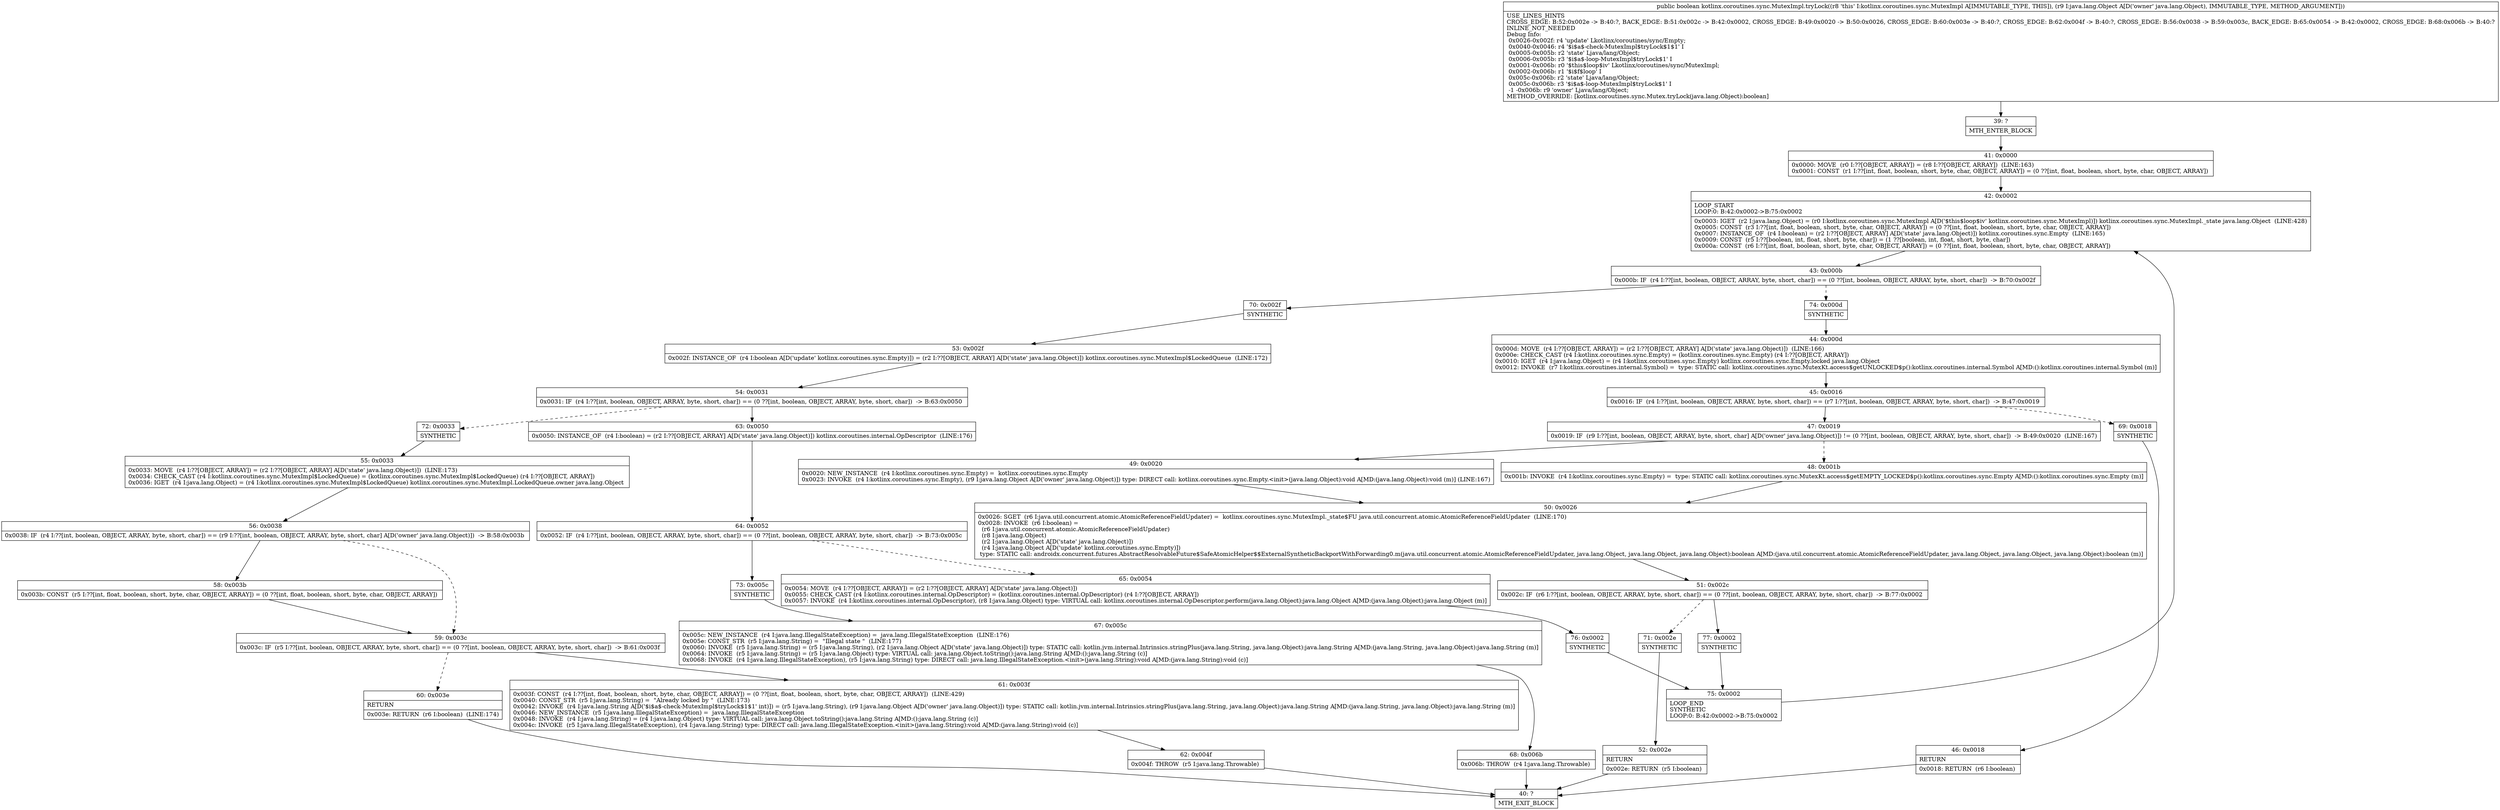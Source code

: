 digraph "CFG forkotlinx.coroutines.sync.MutexImpl.tryLock(Ljava\/lang\/Object;)Z" {
Node_39 [shape=record,label="{39\:\ ?|MTH_ENTER_BLOCK\l}"];
Node_41 [shape=record,label="{41\:\ 0x0000|0x0000: MOVE  (r0 I:??[OBJECT, ARRAY]) = (r8 I:??[OBJECT, ARRAY])  (LINE:163)\l0x0001: CONST  (r1 I:??[int, float, boolean, short, byte, char, OBJECT, ARRAY]) = (0 ??[int, float, boolean, short, byte, char, OBJECT, ARRAY]) \l}"];
Node_42 [shape=record,label="{42\:\ 0x0002|LOOP_START\lLOOP:0: B:42:0x0002\-\>B:75:0x0002\l|0x0003: IGET  (r2 I:java.lang.Object) = (r0 I:kotlinx.coroutines.sync.MutexImpl A[D('$this$loop$iv' kotlinx.coroutines.sync.MutexImpl)]) kotlinx.coroutines.sync.MutexImpl._state java.lang.Object  (LINE:428)\l0x0005: CONST  (r3 I:??[int, float, boolean, short, byte, char, OBJECT, ARRAY]) = (0 ??[int, float, boolean, short, byte, char, OBJECT, ARRAY]) \l0x0007: INSTANCE_OF  (r4 I:boolean) = (r2 I:??[OBJECT, ARRAY] A[D('state' java.lang.Object)]) kotlinx.coroutines.sync.Empty  (LINE:165)\l0x0009: CONST  (r5 I:??[boolean, int, float, short, byte, char]) = (1 ??[boolean, int, float, short, byte, char]) \l0x000a: CONST  (r6 I:??[int, float, boolean, short, byte, char, OBJECT, ARRAY]) = (0 ??[int, float, boolean, short, byte, char, OBJECT, ARRAY]) \l}"];
Node_43 [shape=record,label="{43\:\ 0x000b|0x000b: IF  (r4 I:??[int, boolean, OBJECT, ARRAY, byte, short, char]) == (0 ??[int, boolean, OBJECT, ARRAY, byte, short, char])  \-\> B:70:0x002f \l}"];
Node_70 [shape=record,label="{70\:\ 0x002f|SYNTHETIC\l}"];
Node_53 [shape=record,label="{53\:\ 0x002f|0x002f: INSTANCE_OF  (r4 I:boolean A[D('update' kotlinx.coroutines.sync.Empty)]) = (r2 I:??[OBJECT, ARRAY] A[D('state' java.lang.Object)]) kotlinx.coroutines.sync.MutexImpl$LockedQueue  (LINE:172)\l}"];
Node_54 [shape=record,label="{54\:\ 0x0031|0x0031: IF  (r4 I:??[int, boolean, OBJECT, ARRAY, byte, short, char]) == (0 ??[int, boolean, OBJECT, ARRAY, byte, short, char])  \-\> B:63:0x0050 \l}"];
Node_63 [shape=record,label="{63\:\ 0x0050|0x0050: INSTANCE_OF  (r4 I:boolean) = (r2 I:??[OBJECT, ARRAY] A[D('state' java.lang.Object)]) kotlinx.coroutines.internal.OpDescriptor  (LINE:176)\l}"];
Node_64 [shape=record,label="{64\:\ 0x0052|0x0052: IF  (r4 I:??[int, boolean, OBJECT, ARRAY, byte, short, char]) == (0 ??[int, boolean, OBJECT, ARRAY, byte, short, char])  \-\> B:73:0x005c \l}"];
Node_65 [shape=record,label="{65\:\ 0x0054|0x0054: MOVE  (r4 I:??[OBJECT, ARRAY]) = (r2 I:??[OBJECT, ARRAY] A[D('state' java.lang.Object)]) \l0x0055: CHECK_CAST (r4 I:kotlinx.coroutines.internal.OpDescriptor) = (kotlinx.coroutines.internal.OpDescriptor) (r4 I:??[OBJECT, ARRAY]) \l0x0057: INVOKE  (r4 I:kotlinx.coroutines.internal.OpDescriptor), (r8 I:java.lang.Object) type: VIRTUAL call: kotlinx.coroutines.internal.OpDescriptor.perform(java.lang.Object):java.lang.Object A[MD:(java.lang.Object):java.lang.Object (m)]\l}"];
Node_76 [shape=record,label="{76\:\ 0x0002|SYNTHETIC\l}"];
Node_75 [shape=record,label="{75\:\ 0x0002|LOOP_END\lSYNTHETIC\lLOOP:0: B:42:0x0002\-\>B:75:0x0002\l}"];
Node_73 [shape=record,label="{73\:\ 0x005c|SYNTHETIC\l}"];
Node_67 [shape=record,label="{67\:\ 0x005c|0x005c: NEW_INSTANCE  (r4 I:java.lang.IllegalStateException) =  java.lang.IllegalStateException  (LINE:176)\l0x005e: CONST_STR  (r5 I:java.lang.String) =  \"Illegal state \"  (LINE:177)\l0x0060: INVOKE  (r5 I:java.lang.String) = (r5 I:java.lang.String), (r2 I:java.lang.Object A[D('state' java.lang.Object)]) type: STATIC call: kotlin.jvm.internal.Intrinsics.stringPlus(java.lang.String, java.lang.Object):java.lang.String A[MD:(java.lang.String, java.lang.Object):java.lang.String (m)]\l0x0064: INVOKE  (r5 I:java.lang.String) = (r5 I:java.lang.Object) type: VIRTUAL call: java.lang.Object.toString():java.lang.String A[MD:():java.lang.String (c)]\l0x0068: INVOKE  (r4 I:java.lang.IllegalStateException), (r5 I:java.lang.String) type: DIRECT call: java.lang.IllegalStateException.\<init\>(java.lang.String):void A[MD:(java.lang.String):void (c)]\l}"];
Node_68 [shape=record,label="{68\:\ 0x006b|0x006b: THROW  (r4 I:java.lang.Throwable) \l}"];
Node_40 [shape=record,label="{40\:\ ?|MTH_EXIT_BLOCK\l}"];
Node_72 [shape=record,label="{72\:\ 0x0033|SYNTHETIC\l}"];
Node_55 [shape=record,label="{55\:\ 0x0033|0x0033: MOVE  (r4 I:??[OBJECT, ARRAY]) = (r2 I:??[OBJECT, ARRAY] A[D('state' java.lang.Object)])  (LINE:173)\l0x0034: CHECK_CAST (r4 I:kotlinx.coroutines.sync.MutexImpl$LockedQueue) = (kotlinx.coroutines.sync.MutexImpl$LockedQueue) (r4 I:??[OBJECT, ARRAY]) \l0x0036: IGET  (r4 I:java.lang.Object) = (r4 I:kotlinx.coroutines.sync.MutexImpl$LockedQueue) kotlinx.coroutines.sync.MutexImpl.LockedQueue.owner java.lang.Object \l}"];
Node_56 [shape=record,label="{56\:\ 0x0038|0x0038: IF  (r4 I:??[int, boolean, OBJECT, ARRAY, byte, short, char]) == (r9 I:??[int, boolean, OBJECT, ARRAY, byte, short, char] A[D('owner' java.lang.Object)])  \-\> B:58:0x003b \l}"];
Node_58 [shape=record,label="{58\:\ 0x003b|0x003b: CONST  (r5 I:??[int, float, boolean, short, byte, char, OBJECT, ARRAY]) = (0 ??[int, float, boolean, short, byte, char, OBJECT, ARRAY]) \l}"];
Node_59 [shape=record,label="{59\:\ 0x003c|0x003c: IF  (r5 I:??[int, boolean, OBJECT, ARRAY, byte, short, char]) == (0 ??[int, boolean, OBJECT, ARRAY, byte, short, char])  \-\> B:61:0x003f \l}"];
Node_60 [shape=record,label="{60\:\ 0x003e|RETURN\l|0x003e: RETURN  (r6 I:boolean)  (LINE:174)\l}"];
Node_61 [shape=record,label="{61\:\ 0x003f|0x003f: CONST  (r4 I:??[int, float, boolean, short, byte, char, OBJECT, ARRAY]) = (0 ??[int, float, boolean, short, byte, char, OBJECT, ARRAY])  (LINE:429)\l0x0040: CONST_STR  (r5 I:java.lang.String) =  \"Already locked by \"  (LINE:173)\l0x0042: INVOKE  (r4 I:java.lang.String A[D('$i$a$\-check\-MutexImpl$tryLock$1$1' int)]) = (r5 I:java.lang.String), (r9 I:java.lang.Object A[D('owner' java.lang.Object)]) type: STATIC call: kotlin.jvm.internal.Intrinsics.stringPlus(java.lang.String, java.lang.Object):java.lang.String A[MD:(java.lang.String, java.lang.Object):java.lang.String (m)]\l0x0046: NEW_INSTANCE  (r5 I:java.lang.IllegalStateException) =  java.lang.IllegalStateException \l0x0048: INVOKE  (r4 I:java.lang.String) = (r4 I:java.lang.Object) type: VIRTUAL call: java.lang.Object.toString():java.lang.String A[MD:():java.lang.String (c)]\l0x004c: INVOKE  (r5 I:java.lang.IllegalStateException), (r4 I:java.lang.String) type: DIRECT call: java.lang.IllegalStateException.\<init\>(java.lang.String):void A[MD:(java.lang.String):void (c)]\l}"];
Node_62 [shape=record,label="{62\:\ 0x004f|0x004f: THROW  (r5 I:java.lang.Throwable) \l}"];
Node_74 [shape=record,label="{74\:\ 0x000d|SYNTHETIC\l}"];
Node_44 [shape=record,label="{44\:\ 0x000d|0x000d: MOVE  (r4 I:??[OBJECT, ARRAY]) = (r2 I:??[OBJECT, ARRAY] A[D('state' java.lang.Object)])  (LINE:166)\l0x000e: CHECK_CAST (r4 I:kotlinx.coroutines.sync.Empty) = (kotlinx.coroutines.sync.Empty) (r4 I:??[OBJECT, ARRAY]) \l0x0010: IGET  (r4 I:java.lang.Object) = (r4 I:kotlinx.coroutines.sync.Empty) kotlinx.coroutines.sync.Empty.locked java.lang.Object \l0x0012: INVOKE  (r7 I:kotlinx.coroutines.internal.Symbol) =  type: STATIC call: kotlinx.coroutines.sync.MutexKt.access$getUNLOCKED$p():kotlinx.coroutines.internal.Symbol A[MD:():kotlinx.coroutines.internal.Symbol (m)]\l}"];
Node_45 [shape=record,label="{45\:\ 0x0016|0x0016: IF  (r4 I:??[int, boolean, OBJECT, ARRAY, byte, short, char]) == (r7 I:??[int, boolean, OBJECT, ARRAY, byte, short, char])  \-\> B:47:0x0019 \l}"];
Node_47 [shape=record,label="{47\:\ 0x0019|0x0019: IF  (r9 I:??[int, boolean, OBJECT, ARRAY, byte, short, char] A[D('owner' java.lang.Object)]) != (0 ??[int, boolean, OBJECT, ARRAY, byte, short, char])  \-\> B:49:0x0020  (LINE:167)\l}"];
Node_48 [shape=record,label="{48\:\ 0x001b|0x001b: INVOKE  (r4 I:kotlinx.coroutines.sync.Empty) =  type: STATIC call: kotlinx.coroutines.sync.MutexKt.access$getEMPTY_LOCKED$p():kotlinx.coroutines.sync.Empty A[MD:():kotlinx.coroutines.sync.Empty (m)]\l}"];
Node_50 [shape=record,label="{50\:\ 0x0026|0x0026: SGET  (r6 I:java.util.concurrent.atomic.AtomicReferenceFieldUpdater) =  kotlinx.coroutines.sync.MutexImpl._state$FU java.util.concurrent.atomic.AtomicReferenceFieldUpdater  (LINE:170)\l0x0028: INVOKE  (r6 I:boolean) = \l  (r6 I:java.util.concurrent.atomic.AtomicReferenceFieldUpdater)\l  (r8 I:java.lang.Object)\l  (r2 I:java.lang.Object A[D('state' java.lang.Object)])\l  (r4 I:java.lang.Object A[D('update' kotlinx.coroutines.sync.Empty)])\l type: STATIC call: androidx.concurrent.futures.AbstractResolvableFuture$SafeAtomicHelper$$ExternalSyntheticBackportWithForwarding0.m(java.util.concurrent.atomic.AtomicReferenceFieldUpdater, java.lang.Object, java.lang.Object, java.lang.Object):boolean A[MD:(java.util.concurrent.atomic.AtomicReferenceFieldUpdater, java.lang.Object, java.lang.Object, java.lang.Object):boolean (m)]\l}"];
Node_51 [shape=record,label="{51\:\ 0x002c|0x002c: IF  (r6 I:??[int, boolean, OBJECT, ARRAY, byte, short, char]) == (0 ??[int, boolean, OBJECT, ARRAY, byte, short, char])  \-\> B:77:0x0002 \l}"];
Node_71 [shape=record,label="{71\:\ 0x002e|SYNTHETIC\l}"];
Node_52 [shape=record,label="{52\:\ 0x002e|RETURN\l|0x002e: RETURN  (r5 I:boolean) \l}"];
Node_77 [shape=record,label="{77\:\ 0x0002|SYNTHETIC\l}"];
Node_49 [shape=record,label="{49\:\ 0x0020|0x0020: NEW_INSTANCE  (r4 I:kotlinx.coroutines.sync.Empty) =  kotlinx.coroutines.sync.Empty \l0x0023: INVOKE  (r4 I:kotlinx.coroutines.sync.Empty), (r9 I:java.lang.Object A[D('owner' java.lang.Object)]) type: DIRECT call: kotlinx.coroutines.sync.Empty.\<init\>(java.lang.Object):void A[MD:(java.lang.Object):void (m)] (LINE:167)\l}"];
Node_69 [shape=record,label="{69\:\ 0x0018|SYNTHETIC\l}"];
Node_46 [shape=record,label="{46\:\ 0x0018|RETURN\l|0x0018: RETURN  (r6 I:boolean) \l}"];
MethodNode[shape=record,label="{public boolean kotlinx.coroutines.sync.MutexImpl.tryLock((r8 'this' I:kotlinx.coroutines.sync.MutexImpl A[IMMUTABLE_TYPE, THIS]), (r9 I:java.lang.Object A[D('owner' java.lang.Object), IMMUTABLE_TYPE, METHOD_ARGUMENT]))  | USE_LINES_HINTS\lCROSS_EDGE: B:52:0x002e \-\> B:40:?, BACK_EDGE: B:51:0x002c \-\> B:42:0x0002, CROSS_EDGE: B:49:0x0020 \-\> B:50:0x0026, CROSS_EDGE: B:60:0x003e \-\> B:40:?, CROSS_EDGE: B:62:0x004f \-\> B:40:?, CROSS_EDGE: B:56:0x0038 \-\> B:59:0x003c, BACK_EDGE: B:65:0x0054 \-\> B:42:0x0002, CROSS_EDGE: B:68:0x006b \-\> B:40:?\lINLINE_NOT_NEEDED\lDebug Info:\l  0x0026\-0x002f: r4 'update' Lkotlinx\/coroutines\/sync\/Empty;\l  0x0040\-0x0046: r4 '$i$a$\-check\-MutexImpl$tryLock$1$1' I\l  0x0005\-0x005b: r2 'state' Ljava\/lang\/Object;\l  0x0006\-0x005b: r3 '$i$a$\-loop\-MutexImpl$tryLock$1' I\l  0x0001\-0x006b: r0 '$this$loop$iv' Lkotlinx\/coroutines\/sync\/MutexImpl;\l  0x0002\-0x006b: r1 '$i$f$loop' I\l  0x005c\-0x006b: r2 'state' Ljava\/lang\/Object;\l  0x005c\-0x006b: r3 '$i$a$\-loop\-MutexImpl$tryLock$1' I\l  \-1 \-0x006b: r9 'owner' Ljava\/lang\/Object;\lMETHOD_OVERRIDE: [kotlinx.coroutines.sync.Mutex.tryLock(java.lang.Object):boolean]\l}"];
MethodNode -> Node_39;Node_39 -> Node_41;
Node_41 -> Node_42;
Node_42 -> Node_43;
Node_43 -> Node_70;
Node_43 -> Node_74[style=dashed];
Node_70 -> Node_53;
Node_53 -> Node_54;
Node_54 -> Node_63;
Node_54 -> Node_72[style=dashed];
Node_63 -> Node_64;
Node_64 -> Node_65[style=dashed];
Node_64 -> Node_73;
Node_65 -> Node_76;
Node_76 -> Node_75;
Node_75 -> Node_42;
Node_73 -> Node_67;
Node_67 -> Node_68;
Node_68 -> Node_40;
Node_72 -> Node_55;
Node_55 -> Node_56;
Node_56 -> Node_58;
Node_56 -> Node_59[style=dashed];
Node_58 -> Node_59;
Node_59 -> Node_60[style=dashed];
Node_59 -> Node_61;
Node_60 -> Node_40;
Node_61 -> Node_62;
Node_62 -> Node_40;
Node_74 -> Node_44;
Node_44 -> Node_45;
Node_45 -> Node_47;
Node_45 -> Node_69[style=dashed];
Node_47 -> Node_48[style=dashed];
Node_47 -> Node_49;
Node_48 -> Node_50;
Node_50 -> Node_51;
Node_51 -> Node_71[style=dashed];
Node_51 -> Node_77;
Node_71 -> Node_52;
Node_52 -> Node_40;
Node_77 -> Node_75;
Node_49 -> Node_50;
Node_69 -> Node_46;
Node_46 -> Node_40;
}

